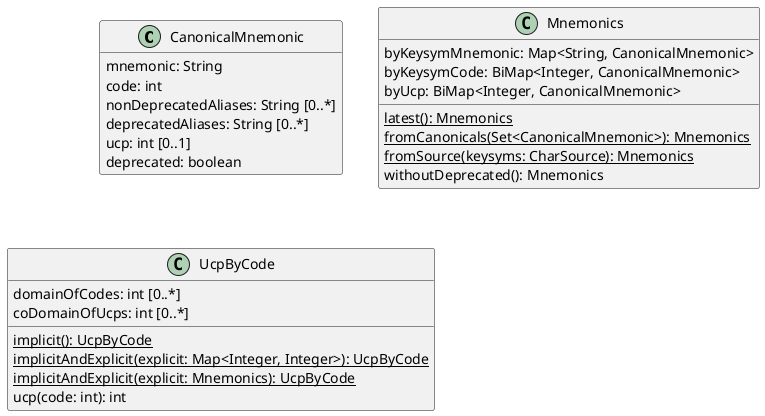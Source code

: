 @startuml Mnemonics
hide empty members

class "CanonicalMnemonic" {
  mnemonic: String
  code: int
  nonDeprecatedAliases: String [0..*]
  deprecatedAliases: String [0..*]
  ucp: int [0..1]
  deprecated: boolean
}

class "Mnemonics" {
  {static} latest(): Mnemonics
  {static} fromCanonicals(Set<CanonicalMnemonic>): Mnemonics
  {static} fromSource(keysyms: CharSource): Mnemonics
  byKeysymMnemonic: Map<String, CanonicalMnemonic>
  byKeysymCode: BiMap<Integer, CanonicalMnemonic>
  byUcp: BiMap<Integer, CanonicalMnemonic>
  withoutDeprecated(): Mnemonics
}

class "UcpByCode" {
  {static} implicit(): UcpByCode
  {static} implicitAndExplicit(explicit: Map<Integer, Integer>): UcpByCode
  {static} implicitAndExplicit(explicit: Mnemonics): UcpByCode
  domainOfCodes: int [0..*]
  coDomainOfUcps: int [0..*]
  ucp(code: int): int
}

@enduml